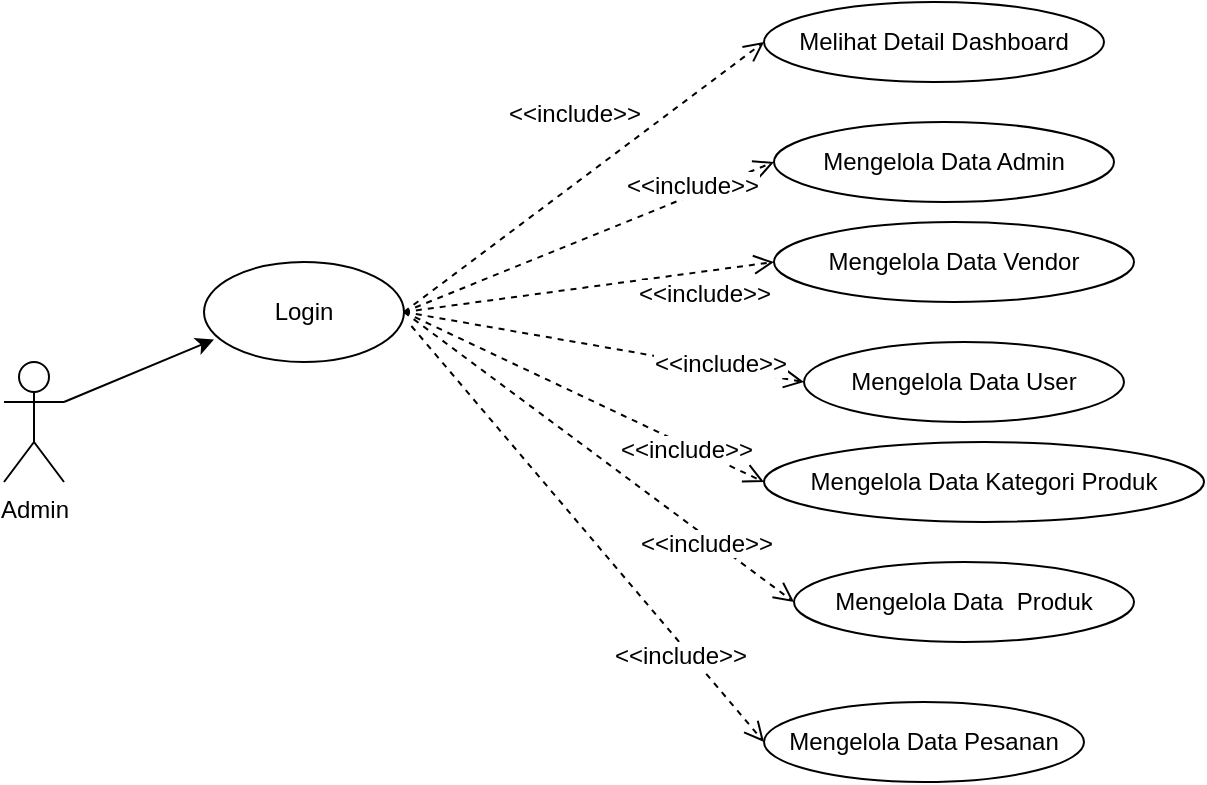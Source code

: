 <mxfile version="15.0.2" type="github">
  <diagram id="Acb45rc8BPQmOs9CNVb8" name="Page-1">
    <mxGraphModel dx="599" dy="317" grid="1" gridSize="10" guides="1" tooltips="1" connect="1" arrows="1" fold="1" page="1" pageScale="1" pageWidth="850" pageHeight="1100" math="0" shadow="0">
      <root>
        <mxCell id="0" />
        <mxCell id="1" parent="0" />
        <mxCell id="rlCrrLA21eN-S7DFpJk2-1" value="Admin" style="shape=umlActor;verticalLabelPosition=bottom;verticalAlign=top;html=1;" parent="1" vertex="1">
          <mxGeometry x="130" y="220" width="30" height="60" as="geometry" />
        </mxCell>
        <mxCell id="rlCrrLA21eN-S7DFpJk2-3" value="" style="endArrow=classic;html=1;entryX=0.05;entryY=0.775;entryDx=0;entryDy=0;entryPerimeter=0;exitX=1;exitY=0.333;exitDx=0;exitDy=0;exitPerimeter=0;" parent="1" source="rlCrrLA21eN-S7DFpJk2-1" target="rlCrrLA21eN-S7DFpJk2-4" edge="1">
          <mxGeometry width="50" height="50" relative="1" as="geometry">
            <mxPoint x="210" y="250" as="sourcePoint" />
            <mxPoint x="280" y="207" as="targetPoint" />
          </mxGeometry>
        </mxCell>
        <mxCell id="rlCrrLA21eN-S7DFpJk2-4" value="Login" style="ellipse;whiteSpace=wrap;html=1;" parent="1" vertex="1">
          <mxGeometry x="230" y="170" width="100" height="50" as="geometry" />
        </mxCell>
        <mxCell id="rlCrrLA21eN-S7DFpJk2-6" value="Melihat Detail Dashboard" style="ellipse;whiteSpace=wrap;html=1;" parent="1" vertex="1">
          <mxGeometry x="510" y="40" width="170" height="40" as="geometry" />
        </mxCell>
        <mxCell id="rlCrrLA21eN-S7DFpJk2-9" value="Mengelola Data Admin" style="ellipse;whiteSpace=wrap;html=1;" parent="1" vertex="1">
          <mxGeometry x="515" y="100" width="170" height="40" as="geometry" />
        </mxCell>
        <mxCell id="rlCrrLA21eN-S7DFpJk2-10" value="Mengelola Data Vendor" style="ellipse;whiteSpace=wrap;html=1;" parent="1" vertex="1">
          <mxGeometry x="515" y="150" width="180" height="40" as="geometry" />
        </mxCell>
        <mxCell id="rlCrrLA21eN-S7DFpJk2-12" value="Mengelola Data User" style="ellipse;whiteSpace=wrap;html=1;" parent="1" vertex="1">
          <mxGeometry x="530" y="210" width="160" height="40" as="geometry" />
        </mxCell>
        <mxCell id="rlCrrLA21eN-S7DFpJk2-15" value="Mengelola Data Kategori Produk" style="ellipse;whiteSpace=wrap;html=1;" parent="1" vertex="1">
          <mxGeometry x="510" y="260" width="220" height="40" as="geometry" />
        </mxCell>
        <mxCell id="rlCrrLA21eN-S7DFpJk2-16" value="Mengelola Data&amp;nbsp; Produk" style="ellipse;whiteSpace=wrap;html=1;" parent="1" vertex="1">
          <mxGeometry x="525" y="320" width="170" height="40" as="geometry" />
        </mxCell>
        <mxCell id="rlCrrLA21eN-S7DFpJk2-19" value="Mengelola Data Pesanan" style="ellipse;whiteSpace=wrap;html=1;" parent="1" vertex="1">
          <mxGeometry x="510" y="390" width="160" height="40" as="geometry" />
        </mxCell>
        <mxCell id="uDTQms0AIOnIiRspDDmS-1" value="&amp;lt;&amp;lt;include&amp;gt;&amp;gt;" style="html=1;verticalAlign=bottom;endArrow=open;dashed=1;endSize=8;fontSize=12;exitX=1;exitY=0.5;exitDx=0;exitDy=0;entryX=0;entryY=0.5;entryDx=0;entryDy=0;" edge="1" parent="1" source="rlCrrLA21eN-S7DFpJk2-4" target="rlCrrLA21eN-S7DFpJk2-6">
          <mxGeometry x="0.083" y="21" relative="1" as="geometry">
            <mxPoint x="380" y="350" as="sourcePoint" />
            <mxPoint x="270" y="350" as="targetPoint" />
            <mxPoint as="offset" />
          </mxGeometry>
        </mxCell>
        <mxCell id="uDTQms0AIOnIiRspDDmS-3" value="&amp;lt;&amp;lt;include&amp;gt;&amp;gt;" style="html=1;verticalAlign=bottom;endArrow=open;dashed=1;endSize=8;fontSize=12;exitX=1;exitY=0.5;exitDx=0;exitDy=0;entryX=0;entryY=0.5;entryDx=0;entryDy=0;" edge="1" parent="1" source="rlCrrLA21eN-S7DFpJk2-4" target="rlCrrLA21eN-S7DFpJk2-9">
          <mxGeometry x="0.543" y="-4" relative="1" as="geometry">
            <mxPoint x="360.0" y="200" as="sourcePoint" />
            <mxPoint x="500" y="80.0" as="targetPoint" />
            <mxPoint as="offset" />
          </mxGeometry>
        </mxCell>
        <mxCell id="uDTQms0AIOnIiRspDDmS-4" value="&amp;lt;&amp;lt;include&amp;gt;&amp;gt;" style="html=1;verticalAlign=bottom;endArrow=open;dashed=1;endSize=8;fontSize=12;exitX=1;exitY=0.5;exitDx=0;exitDy=0;entryX=0;entryY=0.5;entryDx=0;entryDy=0;" edge="1" parent="1" source="rlCrrLA21eN-S7DFpJk2-4" target="rlCrrLA21eN-S7DFpJk2-10">
          <mxGeometry x="0.593" y="-20" relative="1" as="geometry">
            <mxPoint x="360.0" y="200" as="sourcePoint" />
            <mxPoint x="520" y="130.0" as="targetPoint" />
            <mxPoint as="offset" />
          </mxGeometry>
        </mxCell>
        <mxCell id="uDTQms0AIOnIiRspDDmS-5" value="&amp;lt;&amp;lt;include&amp;gt;&amp;gt;" style="html=1;verticalAlign=bottom;endArrow=open;dashed=1;endSize=8;fontSize=12;exitX=1;exitY=0.5;exitDx=0;exitDy=0;entryX=0;entryY=0.5;entryDx=0;entryDy=0;" edge="1" parent="1" source="rlCrrLA21eN-S7DFpJk2-4" target="rlCrrLA21eN-S7DFpJk2-12">
          <mxGeometry x="0.593" y="-7" relative="1" as="geometry">
            <mxPoint x="360.0" y="200" as="sourcePoint" />
            <mxPoint x="510" y="250" as="targetPoint" />
            <mxPoint as="offset" />
          </mxGeometry>
        </mxCell>
        <mxCell id="uDTQms0AIOnIiRspDDmS-7" value="&amp;lt;&amp;lt;include&amp;gt;&amp;gt;" style="html=1;verticalAlign=bottom;endArrow=open;dashed=1;endSize=8;fontSize=12;exitX=1;exitY=0.5;exitDx=0;exitDy=0;entryX=0;entryY=0.5;entryDx=0;entryDy=0;" edge="1" parent="1" source="rlCrrLA21eN-S7DFpJk2-4" target="rlCrrLA21eN-S7DFpJk2-15">
          <mxGeometry x="0.614" y="-10" relative="1" as="geometry">
            <mxPoint x="335" y="340" as="sourcePoint" />
            <mxPoint x="515" y="205.0" as="targetPoint" />
            <mxPoint as="offset" />
          </mxGeometry>
        </mxCell>
        <mxCell id="uDTQms0AIOnIiRspDDmS-8" value="&amp;lt;&amp;lt;include&amp;gt;&amp;gt;" style="html=1;verticalAlign=bottom;endArrow=open;dashed=1;endSize=8;fontSize=12;exitX=1;exitY=0.5;exitDx=0;exitDy=0;entryX=0;entryY=0.5;entryDx=0;entryDy=0;" edge="1" parent="1" source="rlCrrLA21eN-S7DFpJk2-4" target="rlCrrLA21eN-S7DFpJk2-16">
          <mxGeometry x="0.614" y="-10" relative="1" as="geometry">
            <mxPoint x="320" y="250" as="sourcePoint" />
            <mxPoint x="430" y="350" as="targetPoint" />
            <mxPoint as="offset" />
          </mxGeometry>
        </mxCell>
        <mxCell id="uDTQms0AIOnIiRspDDmS-9" value="&amp;lt;&amp;lt;include&amp;gt;&amp;gt;" style="html=1;verticalAlign=bottom;endArrow=open;dashed=1;endSize=8;fontSize=12;exitX=1.037;exitY=0.64;exitDx=0;exitDy=0;entryX=0;entryY=0.5;entryDx=0;entryDy=0;exitPerimeter=0;" edge="1" parent="1" source="rlCrrLA21eN-S7DFpJk2-4" target="rlCrrLA21eN-S7DFpJk2-19">
          <mxGeometry x="0.614" y="-10" relative="1" as="geometry">
            <mxPoint x="300" y="250" as="sourcePoint" />
            <mxPoint x="485" y="395" as="targetPoint" />
            <mxPoint as="offset" />
          </mxGeometry>
        </mxCell>
      </root>
    </mxGraphModel>
  </diagram>
</mxfile>
